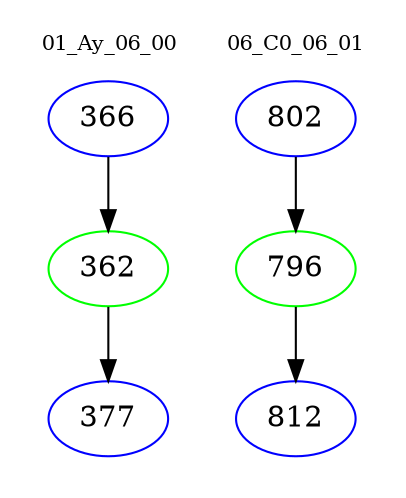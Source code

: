 digraph{
subgraph cluster_0 {
color = white
label = "01_Ay_06_00";
fontsize=10;
T0_366 [label="366", color="blue"]
T0_366 -> T0_362 [color="black"]
T0_362 [label="362", color="green"]
T0_362 -> T0_377 [color="black"]
T0_377 [label="377", color="blue"]
}
subgraph cluster_1 {
color = white
label = "06_C0_06_01";
fontsize=10;
T1_802 [label="802", color="blue"]
T1_802 -> T1_796 [color="black"]
T1_796 [label="796", color="green"]
T1_796 -> T1_812 [color="black"]
T1_812 [label="812", color="blue"]
}
}
